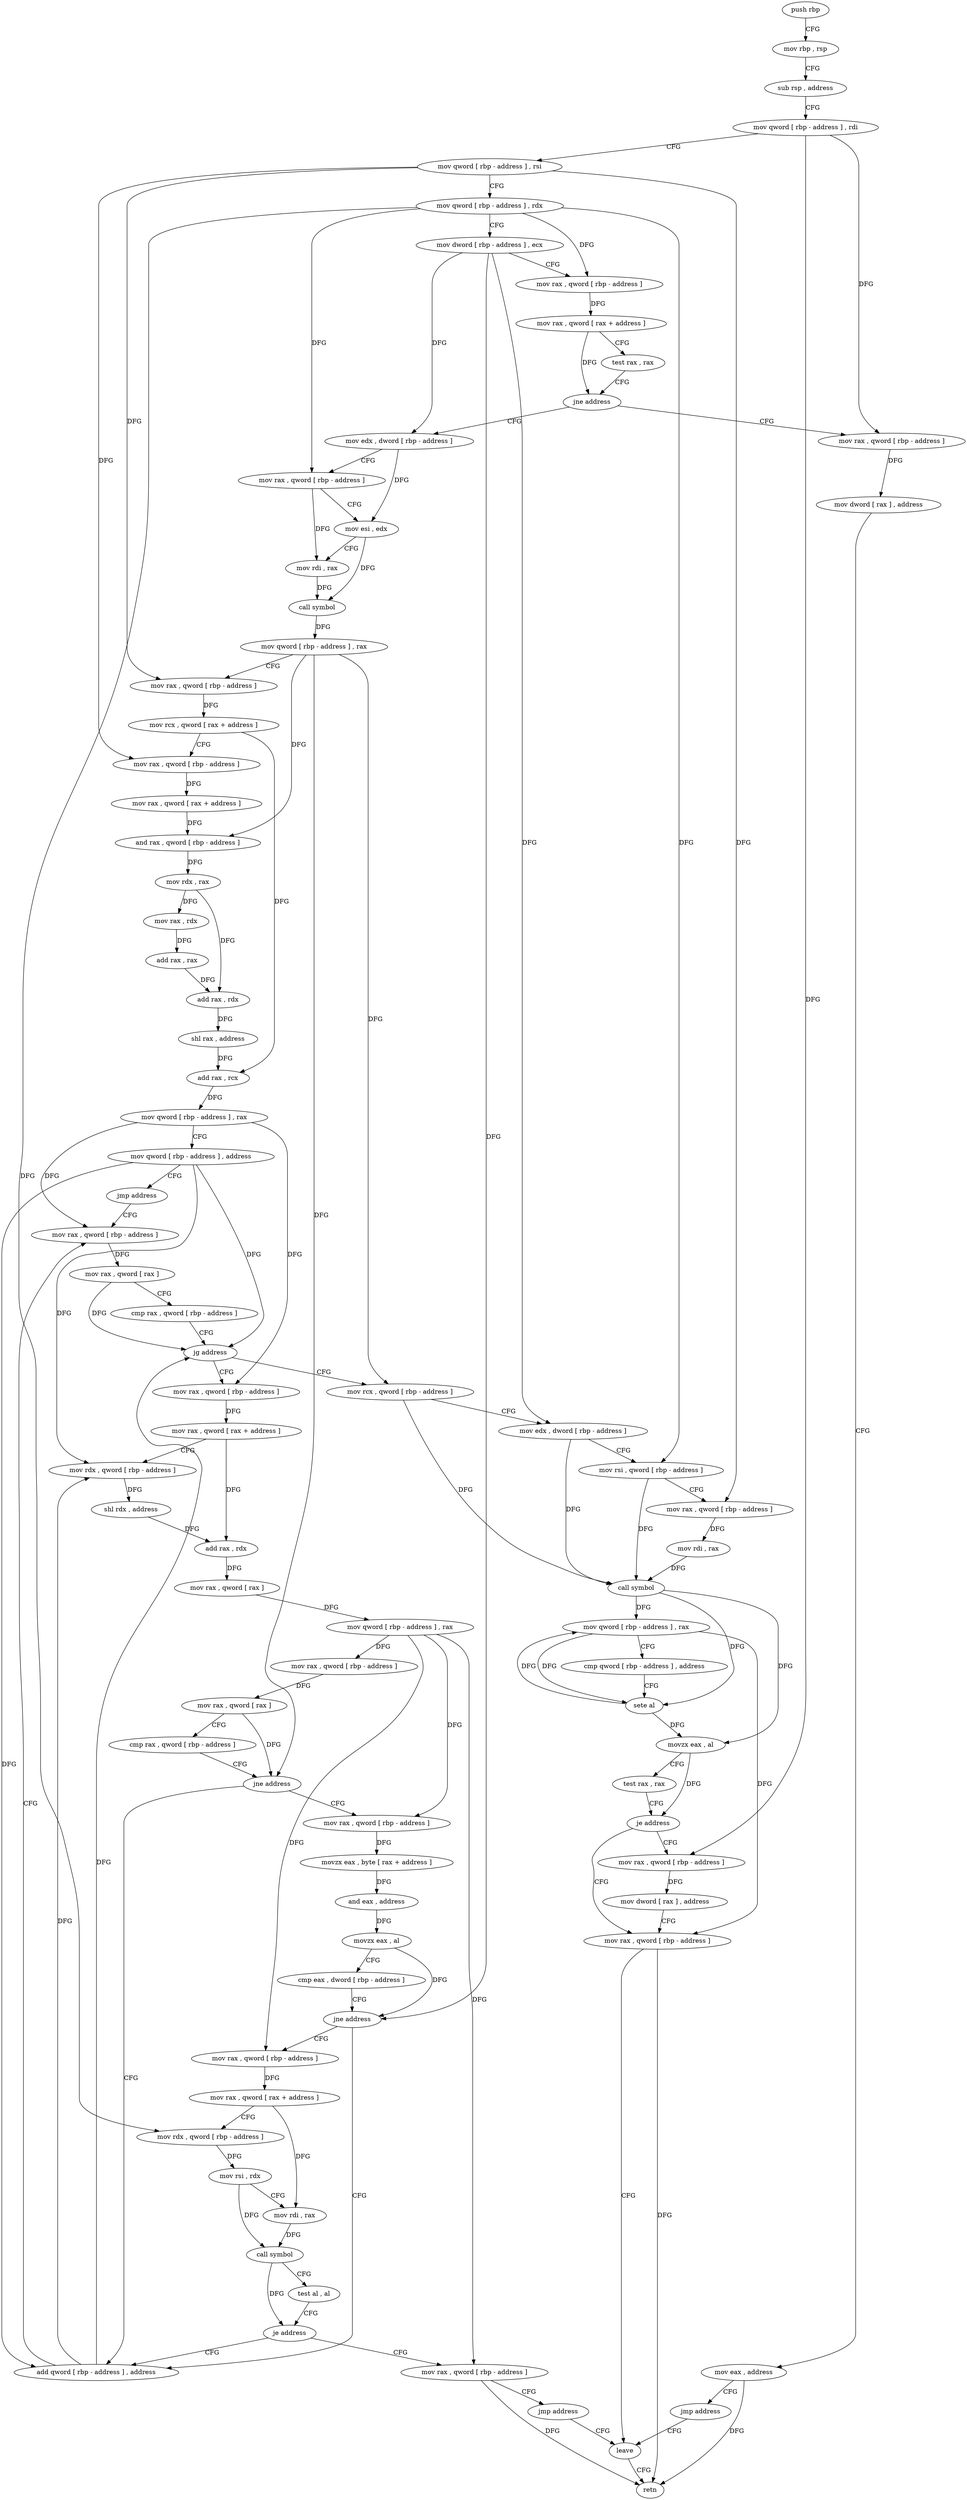 digraph "func" {
"4382061" [label = "push rbp" ]
"4382062" [label = "mov rbp , rsp" ]
"4382065" [label = "sub rsp , address" ]
"4382069" [label = "mov qword [ rbp - address ] , rdi" ]
"4382073" [label = "mov qword [ rbp - address ] , rsi" ]
"4382077" [label = "mov qword [ rbp - address ] , rdx" ]
"4382081" [label = "mov dword [ rbp - address ] , ecx" ]
"4382084" [label = "mov rax , qword [ rbp - address ]" ]
"4382088" [label = "mov rax , qword [ rax + address ]" ]
"4382092" [label = "test rax , rax" ]
"4382095" [label = "jne address" ]
"4382117" [label = "mov edx , dword [ rbp - address ]" ]
"4382097" [label = "mov rax , qword [ rbp - address ]" ]
"4382120" [label = "mov rax , qword [ rbp - address ]" ]
"4382124" [label = "mov esi , edx" ]
"4382126" [label = "mov rdi , rax" ]
"4382129" [label = "call symbol" ]
"4382134" [label = "mov qword [ rbp - address ] , rax" ]
"4382138" [label = "mov rax , qword [ rbp - address ]" ]
"4382142" [label = "mov rcx , qword [ rax + address ]" ]
"4382146" [label = "mov rax , qword [ rbp - address ]" ]
"4382150" [label = "mov rax , qword [ rax + address ]" ]
"4382157" [label = "and rax , qword [ rbp - address ]" ]
"4382161" [label = "mov rdx , rax" ]
"4382164" [label = "mov rax , rdx" ]
"4382167" [label = "add rax , rax" ]
"4382170" [label = "add rax , rdx" ]
"4382173" [label = "shl rax , address" ]
"4382177" [label = "add rax , rcx" ]
"4382180" [label = "mov qword [ rbp - address ] , rax" ]
"4382184" [label = "mov qword [ rbp - address ] , address" ]
"4382192" [label = "jmp address" ]
"4382290" [label = "mov rax , qword [ rbp - address ]" ]
"4382101" [label = "mov dword [ rax ] , address" ]
"4382107" [label = "mov eax , address" ]
"4382112" [label = "jmp address" ]
"4382360" [label = "leave" ]
"4382294" [label = "mov rax , qword [ rax ]" ]
"4382297" [label = "cmp rax , qword [ rbp - address ]" ]
"4382301" [label = "jg address" ]
"4382194" [label = "mov rax , qword [ rbp - address ]" ]
"4382303" [label = "mov rcx , qword [ rbp - address ]" ]
"4382361" [label = "retn" ]
"4382198" [label = "mov rax , qword [ rax + address ]" ]
"4382202" [label = "mov rdx , qword [ rbp - address ]" ]
"4382206" [label = "shl rdx , address" ]
"4382210" [label = "add rax , rdx" ]
"4382213" [label = "mov rax , qword [ rax ]" ]
"4382216" [label = "mov qword [ rbp - address ] , rax" ]
"4382220" [label = "mov rax , qword [ rbp - address ]" ]
"4382224" [label = "mov rax , qword [ rax ]" ]
"4382227" [label = "cmp rax , qword [ rbp - address ]" ]
"4382231" [label = "jne address" ]
"4382285" [label = "add qword [ rbp - address ] , address" ]
"4382233" [label = "mov rax , qword [ rbp - address ]" ]
"4382307" [label = "mov edx , dword [ rbp - address ]" ]
"4382310" [label = "mov rsi , qword [ rbp - address ]" ]
"4382314" [label = "mov rax , qword [ rbp - address ]" ]
"4382318" [label = "mov rdi , rax" ]
"4382321" [label = "call symbol" ]
"4382326" [label = "mov qword [ rbp - address ] , rax" ]
"4382330" [label = "cmp qword [ rbp - address ] , address" ]
"4382335" [label = "sete al" ]
"4382338" [label = "movzx eax , al" ]
"4382341" [label = "test rax , rax" ]
"4382344" [label = "je address" ]
"4382356" [label = "mov rax , qword [ rbp - address ]" ]
"4382346" [label = "mov rax , qword [ rbp - address ]" ]
"4382237" [label = "movzx eax , byte [ rax + address ]" ]
"4382241" [label = "and eax , address" ]
"4382244" [label = "movzx eax , al" ]
"4382247" [label = "cmp eax , dword [ rbp - address ]" ]
"4382250" [label = "jne address" ]
"4382252" [label = "mov rax , qword [ rbp - address ]" ]
"4382350" [label = "mov dword [ rax ] , address" ]
"4382256" [label = "mov rax , qword [ rax + address ]" ]
"4382260" [label = "mov rdx , qword [ rbp - address ]" ]
"4382264" [label = "mov rsi , rdx" ]
"4382267" [label = "mov rdi , rax" ]
"4382270" [label = "call symbol" ]
"4382275" [label = "test al , al" ]
"4382277" [label = "je address" ]
"4382279" [label = "mov rax , qword [ rbp - address ]" ]
"4382283" [label = "jmp address" ]
"4382061" -> "4382062" [ label = "CFG" ]
"4382062" -> "4382065" [ label = "CFG" ]
"4382065" -> "4382069" [ label = "CFG" ]
"4382069" -> "4382073" [ label = "CFG" ]
"4382069" -> "4382097" [ label = "DFG" ]
"4382069" -> "4382346" [ label = "DFG" ]
"4382073" -> "4382077" [ label = "CFG" ]
"4382073" -> "4382138" [ label = "DFG" ]
"4382073" -> "4382146" [ label = "DFG" ]
"4382073" -> "4382314" [ label = "DFG" ]
"4382077" -> "4382081" [ label = "CFG" ]
"4382077" -> "4382084" [ label = "DFG" ]
"4382077" -> "4382120" [ label = "DFG" ]
"4382077" -> "4382310" [ label = "DFG" ]
"4382077" -> "4382260" [ label = "DFG" ]
"4382081" -> "4382084" [ label = "CFG" ]
"4382081" -> "4382117" [ label = "DFG" ]
"4382081" -> "4382307" [ label = "DFG" ]
"4382081" -> "4382250" [ label = "DFG" ]
"4382084" -> "4382088" [ label = "DFG" ]
"4382088" -> "4382092" [ label = "CFG" ]
"4382088" -> "4382095" [ label = "DFG" ]
"4382092" -> "4382095" [ label = "CFG" ]
"4382095" -> "4382117" [ label = "CFG" ]
"4382095" -> "4382097" [ label = "CFG" ]
"4382117" -> "4382120" [ label = "CFG" ]
"4382117" -> "4382124" [ label = "DFG" ]
"4382097" -> "4382101" [ label = "DFG" ]
"4382120" -> "4382124" [ label = "CFG" ]
"4382120" -> "4382126" [ label = "DFG" ]
"4382124" -> "4382126" [ label = "CFG" ]
"4382124" -> "4382129" [ label = "DFG" ]
"4382126" -> "4382129" [ label = "DFG" ]
"4382129" -> "4382134" [ label = "DFG" ]
"4382134" -> "4382138" [ label = "CFG" ]
"4382134" -> "4382157" [ label = "DFG" ]
"4382134" -> "4382231" [ label = "DFG" ]
"4382134" -> "4382303" [ label = "DFG" ]
"4382138" -> "4382142" [ label = "DFG" ]
"4382142" -> "4382146" [ label = "CFG" ]
"4382142" -> "4382177" [ label = "DFG" ]
"4382146" -> "4382150" [ label = "DFG" ]
"4382150" -> "4382157" [ label = "DFG" ]
"4382157" -> "4382161" [ label = "DFG" ]
"4382161" -> "4382164" [ label = "DFG" ]
"4382161" -> "4382170" [ label = "DFG" ]
"4382164" -> "4382167" [ label = "DFG" ]
"4382167" -> "4382170" [ label = "DFG" ]
"4382170" -> "4382173" [ label = "DFG" ]
"4382173" -> "4382177" [ label = "DFG" ]
"4382177" -> "4382180" [ label = "DFG" ]
"4382180" -> "4382184" [ label = "CFG" ]
"4382180" -> "4382290" [ label = "DFG" ]
"4382180" -> "4382194" [ label = "DFG" ]
"4382184" -> "4382192" [ label = "CFG" ]
"4382184" -> "4382301" [ label = "DFG" ]
"4382184" -> "4382202" [ label = "DFG" ]
"4382184" -> "4382285" [ label = "DFG" ]
"4382192" -> "4382290" [ label = "CFG" ]
"4382290" -> "4382294" [ label = "DFG" ]
"4382101" -> "4382107" [ label = "CFG" ]
"4382107" -> "4382112" [ label = "CFG" ]
"4382107" -> "4382361" [ label = "DFG" ]
"4382112" -> "4382360" [ label = "CFG" ]
"4382360" -> "4382361" [ label = "CFG" ]
"4382294" -> "4382297" [ label = "CFG" ]
"4382294" -> "4382301" [ label = "DFG" ]
"4382297" -> "4382301" [ label = "CFG" ]
"4382301" -> "4382194" [ label = "CFG" ]
"4382301" -> "4382303" [ label = "CFG" ]
"4382194" -> "4382198" [ label = "DFG" ]
"4382303" -> "4382307" [ label = "CFG" ]
"4382303" -> "4382321" [ label = "DFG" ]
"4382198" -> "4382202" [ label = "CFG" ]
"4382198" -> "4382210" [ label = "DFG" ]
"4382202" -> "4382206" [ label = "DFG" ]
"4382206" -> "4382210" [ label = "DFG" ]
"4382210" -> "4382213" [ label = "DFG" ]
"4382213" -> "4382216" [ label = "DFG" ]
"4382216" -> "4382220" [ label = "DFG" ]
"4382216" -> "4382233" [ label = "DFG" ]
"4382216" -> "4382252" [ label = "DFG" ]
"4382216" -> "4382279" [ label = "DFG" ]
"4382220" -> "4382224" [ label = "DFG" ]
"4382224" -> "4382227" [ label = "CFG" ]
"4382224" -> "4382231" [ label = "DFG" ]
"4382227" -> "4382231" [ label = "CFG" ]
"4382231" -> "4382285" [ label = "CFG" ]
"4382231" -> "4382233" [ label = "CFG" ]
"4382285" -> "4382290" [ label = "CFG" ]
"4382285" -> "4382301" [ label = "DFG" ]
"4382285" -> "4382202" [ label = "DFG" ]
"4382233" -> "4382237" [ label = "DFG" ]
"4382307" -> "4382310" [ label = "CFG" ]
"4382307" -> "4382321" [ label = "DFG" ]
"4382310" -> "4382314" [ label = "CFG" ]
"4382310" -> "4382321" [ label = "DFG" ]
"4382314" -> "4382318" [ label = "DFG" ]
"4382318" -> "4382321" [ label = "DFG" ]
"4382321" -> "4382326" [ label = "DFG" ]
"4382321" -> "4382335" [ label = "DFG" ]
"4382321" -> "4382338" [ label = "DFG" ]
"4382326" -> "4382330" [ label = "CFG" ]
"4382326" -> "4382335" [ label = "DFG" ]
"4382326" -> "4382356" [ label = "DFG" ]
"4382330" -> "4382335" [ label = "CFG" ]
"4382335" -> "4382338" [ label = "DFG" ]
"4382335" -> "4382326" [ label = "DFG" ]
"4382338" -> "4382341" [ label = "CFG" ]
"4382338" -> "4382344" [ label = "DFG" ]
"4382341" -> "4382344" [ label = "CFG" ]
"4382344" -> "4382356" [ label = "CFG" ]
"4382344" -> "4382346" [ label = "CFG" ]
"4382356" -> "4382360" [ label = "CFG" ]
"4382356" -> "4382361" [ label = "DFG" ]
"4382346" -> "4382350" [ label = "DFG" ]
"4382237" -> "4382241" [ label = "DFG" ]
"4382241" -> "4382244" [ label = "DFG" ]
"4382244" -> "4382247" [ label = "CFG" ]
"4382244" -> "4382250" [ label = "DFG" ]
"4382247" -> "4382250" [ label = "CFG" ]
"4382250" -> "4382285" [ label = "CFG" ]
"4382250" -> "4382252" [ label = "CFG" ]
"4382252" -> "4382256" [ label = "DFG" ]
"4382350" -> "4382356" [ label = "CFG" ]
"4382256" -> "4382260" [ label = "CFG" ]
"4382256" -> "4382267" [ label = "DFG" ]
"4382260" -> "4382264" [ label = "DFG" ]
"4382264" -> "4382267" [ label = "CFG" ]
"4382264" -> "4382270" [ label = "DFG" ]
"4382267" -> "4382270" [ label = "DFG" ]
"4382270" -> "4382275" [ label = "CFG" ]
"4382270" -> "4382277" [ label = "DFG" ]
"4382275" -> "4382277" [ label = "CFG" ]
"4382277" -> "4382285" [ label = "CFG" ]
"4382277" -> "4382279" [ label = "CFG" ]
"4382279" -> "4382283" [ label = "CFG" ]
"4382279" -> "4382361" [ label = "DFG" ]
"4382283" -> "4382360" [ label = "CFG" ]
}
